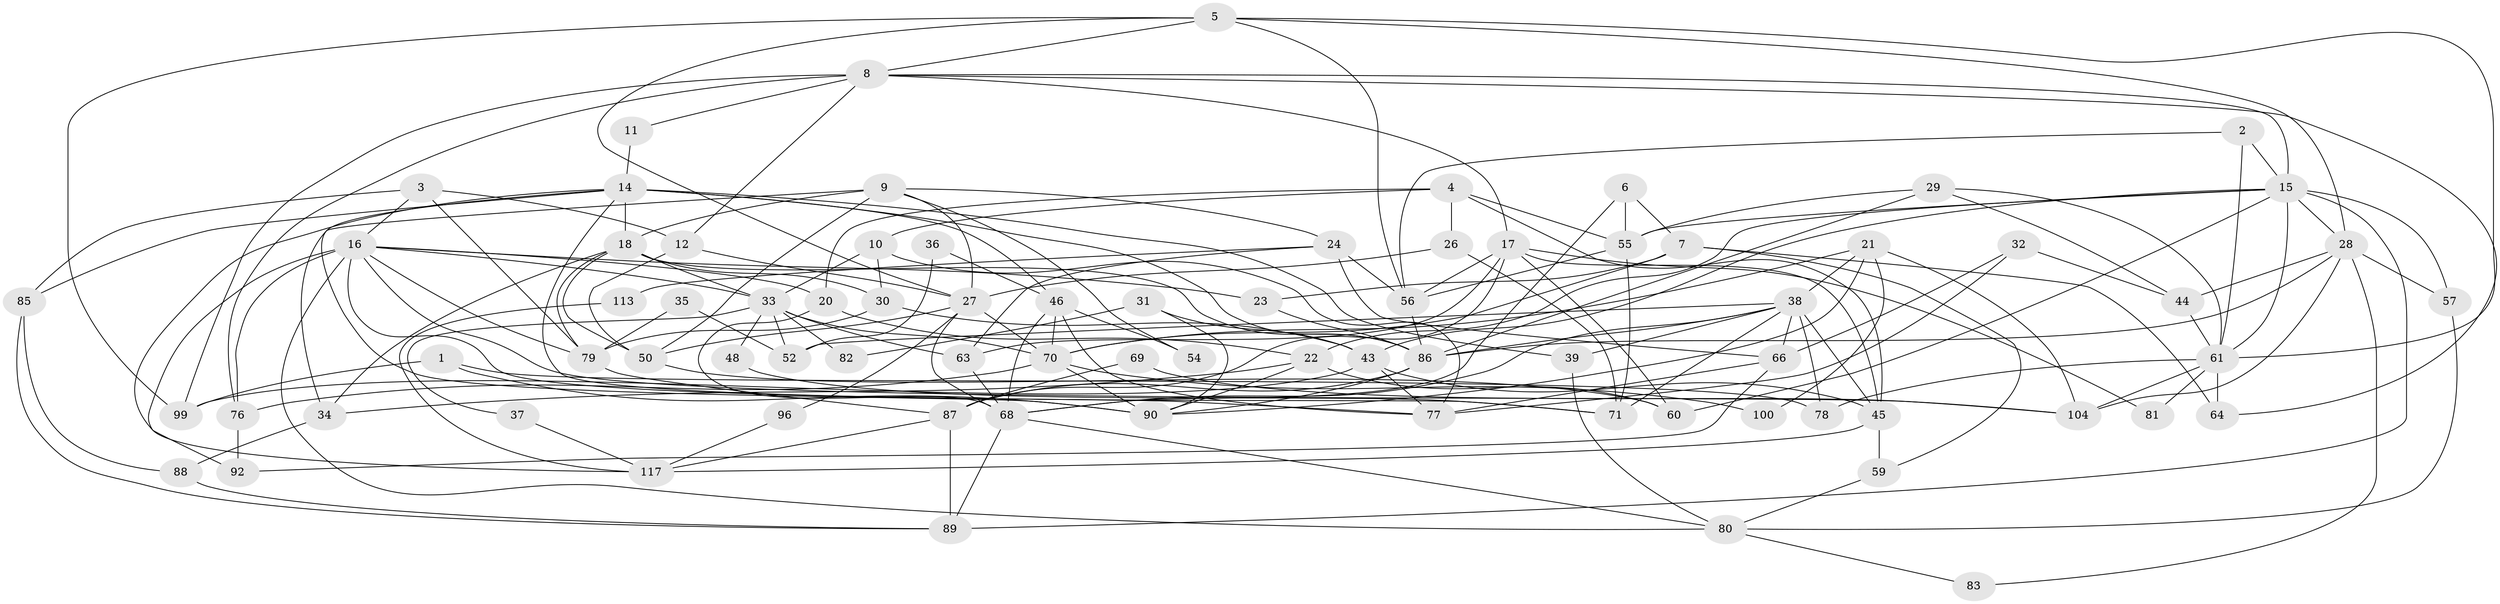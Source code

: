 // original degree distribution, {3: 0.28205128205128205, 4: 0.3076923076923077, 5: 0.10256410256410256, 2: 0.13675213675213677, 6: 0.09401709401709402, 8: 0.03418803418803419, 7: 0.042735042735042736}
// Generated by graph-tools (version 1.1) at 2025/41/03/06/25 10:41:57]
// undirected, 78 vertices, 186 edges
graph export_dot {
graph [start="1"]
  node [color=gray90,style=filled];
  1;
  2;
  3;
  4 [super="+41"];
  5 [super="+19"];
  6;
  7 [super="+62"];
  8 [super="+51"];
  9 [super="+13"];
  10 [super="+25"];
  11;
  12;
  14 [super="+65"];
  15 [super="+58"];
  16 [super="+114"];
  17 [super="+75"];
  18 [super="+109"];
  20 [super="+53"];
  21 [super="+49"];
  22 [super="+42"];
  23;
  24 [super="+84"];
  26;
  27 [super="+47"];
  28 [super="+67"];
  29 [super="+112"];
  30;
  31;
  32;
  33 [super="+73"];
  34 [super="+98"];
  35;
  36;
  37;
  38 [super="+40"];
  39;
  43 [super="+91"];
  44;
  45 [super="+106"];
  46 [super="+94"];
  48;
  50 [super="+105"];
  52 [super="+116"];
  54;
  55 [super="+74"];
  56 [super="+103"];
  57;
  59;
  60;
  61 [super="+108"];
  63;
  64;
  66 [super="+110"];
  68 [super="+101"];
  69;
  70 [super="+72"];
  71 [super="+102"];
  76;
  77;
  78;
  79 [super="+97"];
  80 [super="+111"];
  81;
  82;
  83;
  85;
  86 [super="+115"];
  87;
  88;
  89 [super="+93"];
  90 [super="+95"];
  92;
  96;
  99;
  100;
  104 [super="+107"];
  113;
  117;
  1 -- 99;
  1 -- 78;
  1 -- 90;
  2 -- 56;
  2 -- 15;
  2 -- 61;
  3 -- 85;
  3 -- 12;
  3 -- 79;
  3 -- 16;
  4 -- 45;
  4 -- 10;
  4 -- 26;
  4 -- 20;
  4 -- 55;
  5 -- 61;
  5 -- 56;
  5 -- 99;
  5 -- 28;
  5 -- 8;
  5 -- 27;
  6 -- 68;
  6 -- 7;
  6 -- 55;
  7 -- 59;
  7 -- 64;
  7 -- 23;
  7 -- 70;
  8 -- 11;
  8 -- 64;
  8 -- 99;
  8 -- 15;
  8 -- 17;
  8 -- 12;
  8 -- 76;
  9 -- 27;
  9 -- 18;
  9 -- 24;
  9 -- 34;
  9 -- 50;
  9 -- 54;
  10 -- 77;
  10 -- 30;
  10 -- 33;
  11 -- 14;
  12 -- 27;
  12 -- 50;
  14 -- 90;
  14 -- 39;
  14 -- 71;
  14 -- 117;
  14 -- 18;
  14 -- 85;
  14 -- 86;
  14 -- 46;
  15 -- 60;
  15 -- 22 [weight=2];
  15 -- 43;
  15 -- 55;
  15 -- 57;
  15 -- 89;
  15 -- 28;
  15 -- 61;
  16 -- 20;
  16 -- 23;
  16 -- 76;
  16 -- 77;
  16 -- 80;
  16 -- 33;
  16 -- 104;
  16 -- 92;
  16 -- 79;
  17 -- 60;
  17 -- 45;
  17 -- 63;
  17 -- 81;
  17 -- 56;
  17 -- 87;
  18 -- 30;
  18 -- 34;
  18 -- 86 [weight=2];
  18 -- 33 [weight=2];
  18 -- 50;
  18 -- 79;
  20 -- 22;
  20 -- 68;
  21 -- 90;
  21 -- 38;
  21 -- 104;
  21 -- 100;
  21 -- 70;
  22 -- 60;
  22 -- 90;
  22 -- 34;
  23 -- 86;
  24 -- 63;
  24 -- 113;
  24 -- 66;
  24 -- 56;
  26 -- 27;
  26 -- 71;
  27 -- 70;
  27 -- 50;
  27 -- 96;
  27 -- 68;
  28 -- 57;
  28 -- 86;
  28 -- 104;
  28 -- 83;
  28 -- 44;
  29 -- 44;
  29 -- 55;
  29 -- 86;
  29 -- 61;
  30 -- 79;
  30 -- 43;
  31 -- 43;
  31 -- 82;
  31 -- 90;
  32 -- 44;
  32 -- 77;
  32 -- 66;
  33 -- 70;
  33 -- 63;
  33 -- 48;
  33 -- 82;
  33 -- 37;
  33 -- 52;
  34 -- 88;
  35 -- 52;
  35 -- 79;
  36 -- 46;
  36 -- 52;
  37 -- 117;
  38 -- 39;
  38 -- 86;
  38 -- 68 [weight=2];
  38 -- 66;
  38 -- 52;
  38 -- 71;
  38 -- 45;
  38 -- 78;
  39 -- 80;
  43 -- 45;
  43 -- 99;
  43 -- 77;
  44 -- 61;
  45 -- 59;
  45 -- 117;
  46 -- 77;
  46 -- 70;
  46 -- 54;
  46 -- 68 [weight=2];
  48 -- 71;
  50 -- 60;
  55 -- 71;
  55 -- 56;
  56 -- 86;
  57 -- 80;
  59 -- 80;
  61 -- 81;
  61 -- 64;
  61 -- 104;
  61 -- 78;
  63 -- 68;
  66 -- 92;
  66 -- 77;
  68 -- 89;
  68 -- 80;
  69 -- 104;
  69 -- 87;
  70 -- 90 [weight=2];
  70 -- 100;
  70 -- 76;
  76 -- 92;
  79 -- 87;
  80 -- 83;
  85 -- 88;
  85 -- 89;
  86 -- 90;
  86 -- 87;
  87 -- 117;
  87 -- 89;
  88 -- 89;
  96 -- 117;
  113 -- 117;
}
